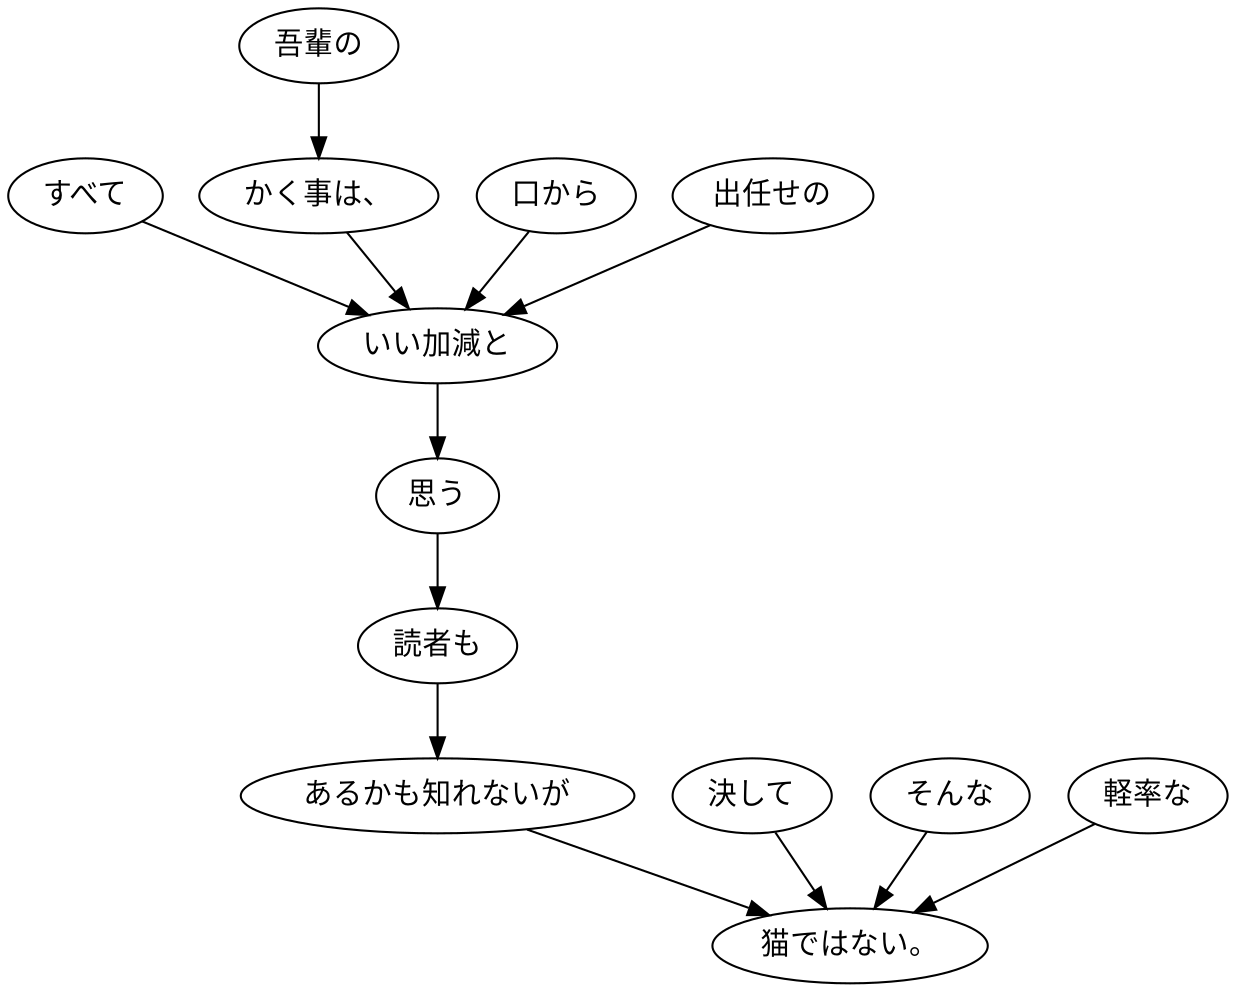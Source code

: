 digraph graph5212 {
	node0 [label="すべて"];
	node1 [label="吾輩の"];
	node2 [label="かく事は、"];
	node3 [label="口から"];
	node4 [label="出任せの"];
	node5 [label="いい加減と"];
	node6 [label="思う"];
	node7 [label="読者も"];
	node8 [label="あるかも知れないが"];
	node9 [label="決して"];
	node10 [label="そんな"];
	node11 [label="軽率な"];
	node12 [label="猫ではない。"];
	node0 -> node5;
	node1 -> node2;
	node2 -> node5;
	node3 -> node5;
	node4 -> node5;
	node5 -> node6;
	node6 -> node7;
	node7 -> node8;
	node8 -> node12;
	node9 -> node12;
	node10 -> node12;
	node11 -> node12;
}

